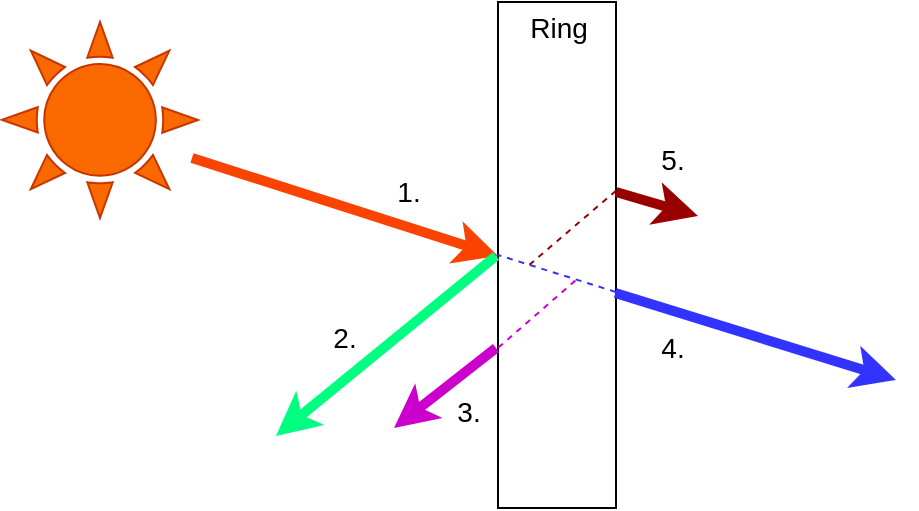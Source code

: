 <mxfile version="12.3.7" type="device" pages="1"><diagram id="o0FcL6gT1gGvrowGZD19" name="Page-1"><mxGraphModel dx="541" dy="246" grid="1" gridSize="1" guides="1" tooltips="1" connect="1" arrows="1" fold="1" page="1" pageScale="1" pageWidth="850" pageHeight="1100" math="0" shadow="0"><root><mxCell id="0"/><mxCell id="1" parent="0"/><mxCell id="uYr-0Q8NF_R-v1IvQRwK-1" value="" style="shape=mxgraph.signs.nature.sun_3;html=1;fillColor=#fa6800;strokeColor=#C73500;verticalLabelPosition=bottom;verticalAlign=top;align=center;fontColor=#ffffff;" vertex="1" parent="1"><mxGeometry x="110" y="120" width="98" height="98" as="geometry"/></mxCell><mxCell id="uYr-0Q8NF_R-v1IvQRwK-2" value="" style="rounded=0;whiteSpace=wrap;html=1;" vertex="1" parent="1"><mxGeometry x="358" y="110" width="59" height="253" as="geometry"/></mxCell><mxCell id="uYr-0Q8NF_R-v1IvQRwK-3" value="" style="endArrow=classic;html=1;strokeWidth=5;fillColor=#fa6800;strokeColor=#FA4300;" edge="1" parent="1"><mxGeometry width="50" height="50" relative="1" as="geometry"><mxPoint x="205" y="188" as="sourcePoint"/><mxPoint x="358" y="237" as="targetPoint"/></mxGeometry></mxCell><mxCell id="uYr-0Q8NF_R-v1IvQRwK-5" value="" style="endArrow=classic;html=1;strokeWidth=5;exitX=0.994;exitY=0.575;exitDx=0;exitDy=0;exitPerimeter=0;strokeColor=#3333FF;" edge="1" parent="1" source="uYr-0Q8NF_R-v1IvQRwK-2"><mxGeometry width="50" height="50" relative="1" as="geometry"><mxPoint x="476" y="215" as="sourcePoint"/><mxPoint x="557" y="299" as="targetPoint"/></mxGeometry></mxCell><mxCell id="uYr-0Q8NF_R-v1IvQRwK-6" value="" style="endArrow=classic;html=1;strokeWidth=5;strokeColor=#990000;" edge="1" parent="1"><mxGeometry width="50" height="50" relative="1" as="geometry"><mxPoint x="417" y="205" as="sourcePoint"/><mxPoint x="458" y="217" as="targetPoint"/></mxGeometry></mxCell><mxCell id="uYr-0Q8NF_R-v1IvQRwK-7" value="" style="endArrow=classic;html=1;strokeWidth=5;strokeColor=#00FF80;" edge="1" parent="1"><mxGeometry width="50" height="50" relative="1" as="geometry"><mxPoint x="357" y="237" as="sourcePoint"/><mxPoint x="247" y="327" as="targetPoint"/></mxGeometry></mxCell><mxCell id="uYr-0Q8NF_R-v1IvQRwK-8" value="" style="endArrow=classic;html=1;strokeWidth=5;strokeColor=#CC00CC;" edge="1" parent="1"><mxGeometry width="50" height="50" relative="1" as="geometry"><mxPoint x="357" y="283" as="sourcePoint"/><mxPoint x="306" y="323" as="targetPoint"/></mxGeometry></mxCell><mxCell id="uYr-0Q8NF_R-v1IvQRwK-9" value="" style="endArrow=none;dashed=1;html=1;strokeWidth=1;exitX=0.998;exitY=0.573;exitDx=0;exitDy=0;exitPerimeter=0;fontSize=4;entryX=0;entryY=0.5;entryDx=0;entryDy=0;strokeColor=#3333FF;" edge="1" parent="1" source="uYr-0Q8NF_R-v1IvQRwK-2" target="uYr-0Q8NF_R-v1IvQRwK-2"><mxGeometry width="50" height="50" relative="1" as="geometry"><mxPoint x="110" y="590" as="sourcePoint"/><mxPoint x="350" y="310" as="targetPoint"/></mxGeometry></mxCell><mxCell id="uYr-0Q8NF_R-v1IvQRwK-11" value="" style="endArrow=none;dashed=1;html=1;strokeWidth=1;fontSize=4;exitX=1;exitY=0.373;exitDx=0;exitDy=0;exitPerimeter=0;strokeColor=#990000;" edge="1" parent="1" source="uYr-0Q8NF_R-v1IvQRwK-2"><mxGeometry width="50" height="50" relative="1" as="geometry"><mxPoint x="434" y="313.67" as="sourcePoint"/><mxPoint x="373" y="242" as="targetPoint"/></mxGeometry></mxCell><mxCell id="uYr-0Q8NF_R-v1IvQRwK-13" value="" style="endArrow=none;dashed=1;html=1;strokeWidth=1;fontSize=4;exitX=0.003;exitY=0.683;exitDx=0;exitDy=0;exitPerimeter=0;strokeColor=#CC00CC;" edge="1" parent="1" source="uYr-0Q8NF_R-v1IvQRwK-2"><mxGeometry width="50" height="50" relative="1" as="geometry"><mxPoint x="380" y="325" as="sourcePoint"/><mxPoint x="397" y="249" as="targetPoint"/></mxGeometry></mxCell><mxCell id="uYr-0Q8NF_R-v1IvQRwK-14" value="Ring" style="text;html=1;align=center;verticalAlign=middle;resizable=0;points=[];;autosize=1;fontSize=14;" vertex="1" parent="1"><mxGeometry x="367.5" y="112" width="40" height="22" as="geometry"/></mxCell><mxCell id="uYr-0Q8NF_R-v1IvQRwK-15" value="1." style="text;html=1;align=center;verticalAlign=middle;resizable=0;points=[];;autosize=1;fontSize=14;" vertex="1" parent="1"><mxGeometry x="301" y="194" width="23" height="22" as="geometry"/></mxCell><mxCell id="uYr-0Q8NF_R-v1IvQRwK-16" value="2." style="text;html=1;align=center;verticalAlign=middle;resizable=0;points=[];;autosize=1;fontSize=14;" vertex="1" parent="1"><mxGeometry x="269" y="267" width="23" height="22" as="geometry"/></mxCell><mxCell id="uYr-0Q8NF_R-v1IvQRwK-17" value="3." style="text;html=1;align=center;verticalAlign=middle;resizable=0;points=[];;autosize=1;fontSize=14;" vertex="1" parent="1"><mxGeometry x="331" y="304" width="23" height="22" as="geometry"/></mxCell><mxCell id="uYr-0Q8NF_R-v1IvQRwK-18" value="4." style="text;html=1;align=center;verticalAlign=middle;resizable=0;points=[];;autosize=1;fontSize=14;" vertex="1" parent="1"><mxGeometry x="433" y="272" width="23" height="22" as="geometry"/></mxCell><mxCell id="uYr-0Q8NF_R-v1IvQRwK-21" value="5." style="text;html=1;align=center;verticalAlign=middle;resizable=0;points=[];;autosize=1;fontSize=14;" vertex="1" parent="1"><mxGeometry x="433" y="178" width="23" height="22" as="geometry"/></mxCell></root></mxGraphModel></diagram></mxfile>